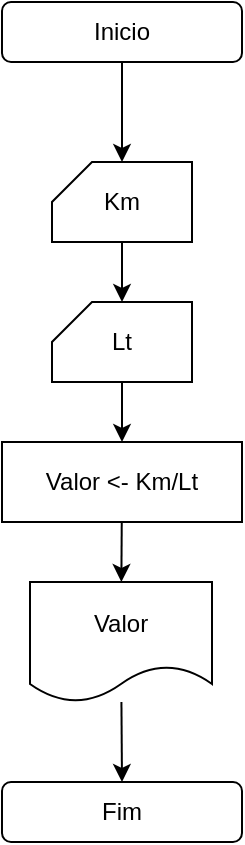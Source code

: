<mxfile>
    <diagram id="xEA4M5X8y_ImVWAXB9Nx" name="Página-1">
        <mxGraphModel dx="1127" dy="792" grid="1" gridSize="10" guides="1" tooltips="1" connect="1" arrows="1" fold="1" page="1" pageScale="1" pageWidth="827" pageHeight="1169" math="0" shadow="0">
            <root>
                <mxCell id="0"/>
                <mxCell id="1" parent="0"/>
                <mxCell id="2" style="edgeStyle=none;html=1;entryX=0.5;entryY=0;entryDx=0;entryDy=0;entryPerimeter=0;" edge="1" parent="1" source="3" target="5">
                    <mxGeometry relative="1" as="geometry"/>
                </mxCell>
                <mxCell id="3" value="Inicio" style="rounded=1;whiteSpace=wrap;html=1;" vertex="1" parent="1">
                    <mxGeometry x="354" y="60" width="120" height="30" as="geometry"/>
                </mxCell>
                <mxCell id="12" style="edgeStyle=none;html=1;" edge="1" parent="1" source="5" target="11">
                    <mxGeometry relative="1" as="geometry"/>
                </mxCell>
                <mxCell id="5" value="Km" style="shape=card;whiteSpace=wrap;html=1;size=20;" vertex="1" parent="1">
                    <mxGeometry x="379" y="140" width="70" height="40" as="geometry"/>
                </mxCell>
                <mxCell id="6" style="edgeStyle=none;html=1;" edge="1" parent="1" source="7" target="9">
                    <mxGeometry relative="1" as="geometry"/>
                </mxCell>
                <mxCell id="7" value="Valor &amp;lt;- Km/Lt" style="rounded=0;whiteSpace=wrap;html=1;" vertex="1" parent="1">
                    <mxGeometry x="354" y="280" width="120" height="40" as="geometry"/>
                </mxCell>
                <mxCell id="8" style="edgeStyle=none;html=1;entryX=0.5;entryY=0;entryDx=0;entryDy=0;" edge="1" parent="1" source="9" target="10">
                    <mxGeometry relative="1" as="geometry"/>
                </mxCell>
                <mxCell id="9" value="Valor" style="shape=document;whiteSpace=wrap;html=1;boundedLbl=1;" vertex="1" parent="1">
                    <mxGeometry x="368" y="350" width="91" height="60" as="geometry"/>
                </mxCell>
                <mxCell id="10" value="Fim" style="rounded=1;whiteSpace=wrap;html=1;" vertex="1" parent="1">
                    <mxGeometry x="354" y="450" width="120" height="30" as="geometry"/>
                </mxCell>
                <mxCell id="13" style="edgeStyle=none;html=1;entryX=0.5;entryY=0;entryDx=0;entryDy=0;" edge="1" parent="1" source="11" target="7">
                    <mxGeometry relative="1" as="geometry"/>
                </mxCell>
                <mxCell id="11" value="Lt" style="shape=card;whiteSpace=wrap;html=1;size=20;" vertex="1" parent="1">
                    <mxGeometry x="379" y="210" width="70" height="40" as="geometry"/>
                </mxCell>
            </root>
        </mxGraphModel>
    </diagram>
</mxfile>